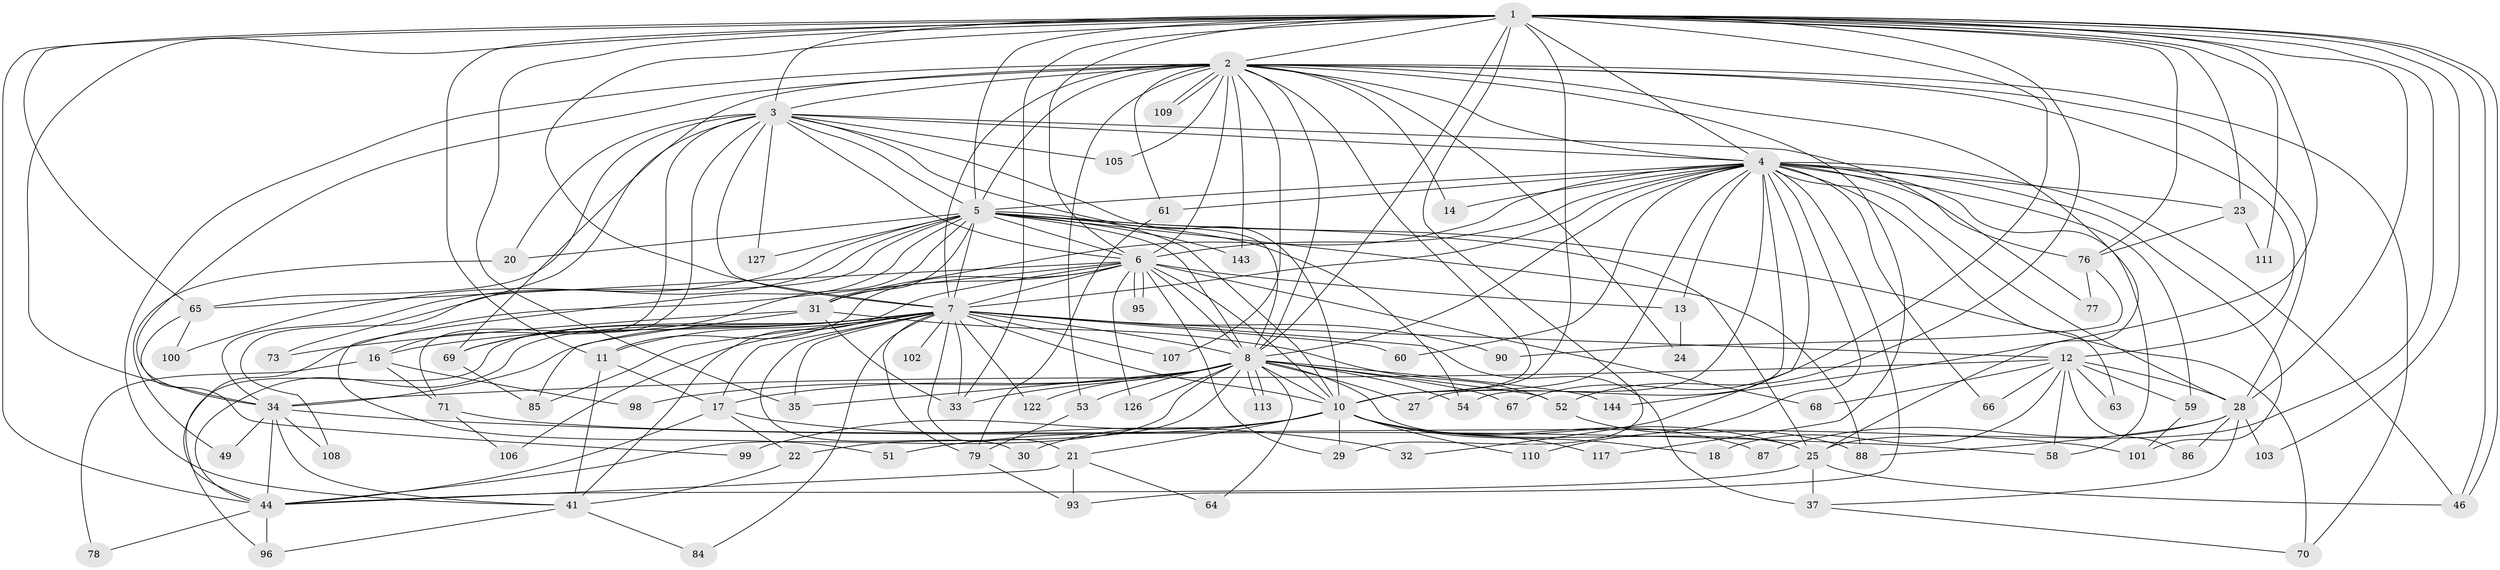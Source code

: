 // original degree distribution, {28: 0.00684931506849315, 27: 0.00684931506849315, 17: 0.00684931506849315, 29: 0.00684931506849315, 24: 0.00684931506849315, 20: 0.00684931506849315, 25: 0.00684931506849315, 30: 0.00684931506849315, 19: 0.0136986301369863, 5: 0.0410958904109589, 11: 0.00684931506849315, 3: 0.18493150684931506, 2: 0.5547945205479452, 6: 0.0273972602739726, 4: 0.07534246575342465, 8: 0.0136986301369863, 7: 0.0273972602739726}
// Generated by graph-tools (version 1.1) at 2025/17/03/04/25 18:17:54]
// undirected, 87 vertices, 231 edges
graph export_dot {
graph [start="1"]
  node [color=gray90,style=filled];
  1;
  2;
  3;
  4;
  5;
  6 [super="+15"];
  7 [super="+114+121+9+92+42+47"];
  8;
  10;
  11;
  12;
  13;
  14;
  16;
  17 [super="+62"];
  18;
  20;
  21 [super="+39"];
  22 [super="+72"];
  23 [super="+38"];
  24;
  25 [super="+130+26+40+83+82"];
  27;
  28 [super="+57+129+50"];
  29 [super="+146"];
  30;
  31 [super="+43"];
  32;
  33 [super="+125+75"];
  34 [super="+36+112"];
  35 [super="+128"];
  37 [super="+118"];
  41 [super="+139"];
  44 [super="+124+56+45"];
  46 [super="+142+74"];
  49;
  51;
  52 [super="+97+132"];
  53;
  54 [super="+116"];
  58;
  59;
  60;
  61 [super="+115"];
  63;
  64;
  65 [super="+80"];
  66;
  67;
  68;
  69 [super="+91"];
  70 [super="+133"];
  71 [super="+120"];
  73;
  76 [super="+134"];
  77;
  78;
  79;
  84;
  85 [super="+131"];
  86;
  87;
  88;
  90;
  93;
  95;
  96;
  98;
  99;
  100;
  101;
  102;
  103;
  105;
  106;
  107;
  108;
  109;
  110;
  111;
  113;
  117;
  122;
  126;
  127;
  143;
  144;
  1 -- 2;
  1 -- 3;
  1 -- 4;
  1 -- 5;
  1 -- 6;
  1 -- 7 [weight=2];
  1 -- 8;
  1 -- 10;
  1 -- 11;
  1 -- 23;
  1 -- 25;
  1 -- 28;
  1 -- 29;
  1 -- 33 [weight=2];
  1 -- 46;
  1 -- 46;
  1 -- 52;
  1 -- 65;
  1 -- 67;
  1 -- 76;
  1 -- 103;
  1 -- 111;
  1 -- 144;
  1 -- 34;
  1 -- 35;
  1 -- 44;
  2 -- 3;
  2 -- 4;
  2 -- 5;
  2 -- 6;
  2 -- 7 [weight=2];
  2 -- 8;
  2 -- 10;
  2 -- 12;
  2 -- 14;
  2 -- 24;
  2 -- 34 [weight=2];
  2 -- 41;
  2 -- 53;
  2 -- 61;
  2 -- 105;
  2 -- 107;
  2 -- 109;
  2 -- 109;
  2 -- 117;
  2 -- 143;
  2 -- 28;
  2 -- 69;
  2 -- 70;
  2 -- 25;
  3 -- 4;
  3 -- 5;
  3 -- 6;
  3 -- 7 [weight=2];
  3 -- 8;
  3 -- 10;
  3 -- 16;
  3 -- 20;
  3 -- 71;
  3 -- 73;
  3 -- 77;
  3 -- 105;
  3 -- 127;
  3 -- 65;
  4 -- 5;
  4 -- 6;
  4 -- 7 [weight=2];
  4 -- 8;
  4 -- 10;
  4 -- 13;
  4 -- 14;
  4 -- 23 [weight=2];
  4 -- 27;
  4 -- 28;
  4 -- 31;
  4 -- 32;
  4 -- 54;
  4 -- 58;
  4 -- 59;
  4 -- 60;
  4 -- 61;
  4 -- 63;
  4 -- 66;
  4 -- 76;
  4 -- 93;
  4 -- 101;
  4 -- 110;
  4 -- 46;
  5 -- 6;
  5 -- 7 [weight=3];
  5 -- 8;
  5 -- 10;
  5 -- 20;
  5 -- 25 [weight=2];
  5 -- 51;
  5 -- 54;
  5 -- 69;
  5 -- 70;
  5 -- 88;
  5 -- 100;
  5 -- 108;
  5 -- 127;
  5 -- 143;
  5 -- 34;
  5 -- 31;
  6 -- 7 [weight=2];
  6 -- 8;
  6 -- 10;
  6 -- 13;
  6 -- 31;
  6 -- 41;
  6 -- 65;
  6 -- 68;
  6 -- 95;
  6 -- 95;
  6 -- 126;
  6 -- 11;
  6 -- 44;
  6 -- 29;
  7 -- 8 [weight=4];
  7 -- 10 [weight=2];
  7 -- 12;
  7 -- 16;
  7 -- 17;
  7 -- 30;
  7 -- 79;
  7 -- 85;
  7 -- 106;
  7 -- 107;
  7 -- 37 [weight=2];
  7 -- 33 [weight=2];
  7 -- 96;
  7 -- 35;
  7 -- 11;
  7 -- 90;
  7 -- 21 [weight=3];
  7 -- 122;
  7 -- 60 [weight=2];
  7 -- 34;
  7 -- 84;
  7 -- 69;
  7 -- 102 [weight=2];
  7 -- 44;
  8 -- 10;
  8 -- 17;
  8 -- 22;
  8 -- 27;
  8 -- 33;
  8 -- 35;
  8 -- 53;
  8 -- 64;
  8 -- 67;
  8 -- 98;
  8 -- 113;
  8 -- 113;
  8 -- 122;
  8 -- 126;
  8 -- 144;
  8 -- 52;
  8 -- 25 [weight=2];
  8 -- 54;
  8 -- 44;
  10 -- 18;
  10 -- 29;
  10 -- 30;
  10 -- 51;
  10 -- 87;
  10 -- 99;
  10 -- 110;
  10 -- 117;
  10 -- 25;
  10 -- 21;
  11 -- 41;
  11 -- 17;
  12 -- 18;
  12 -- 34;
  12 -- 58;
  12 -- 59;
  12 -- 63;
  12 -- 66;
  12 -- 68;
  12 -- 86;
  12 -- 28;
  13 -- 24;
  16 -- 71;
  16 -- 78;
  16 -- 98;
  17 -- 22;
  17 -- 32;
  17 -- 44;
  20 -- 49;
  21 -- 44;
  21 -- 64;
  21 -- 93;
  22 -- 41;
  23 -- 76;
  23 -- 111;
  25 -- 37;
  25 -- 46;
  25 -- 44;
  28 -- 87;
  28 -- 86;
  28 -- 103;
  28 -- 88;
  28 -- 37;
  31 -- 52;
  31 -- 73;
  31 -- 85;
  31 -- 33;
  34 -- 108;
  34 -- 49;
  34 -- 41;
  34 -- 58;
  34 -- 44 [weight=2];
  37 -- 70;
  41 -- 84;
  41 -- 96;
  44 -- 78;
  44 -- 96;
  52 -- 88;
  53 -- 79;
  59 -- 101;
  61 -- 79;
  65 -- 99;
  65 -- 100;
  69 -- 85;
  71 -- 106;
  71 -- 101;
  76 -- 77;
  76 -- 90;
  79 -- 93;
}

